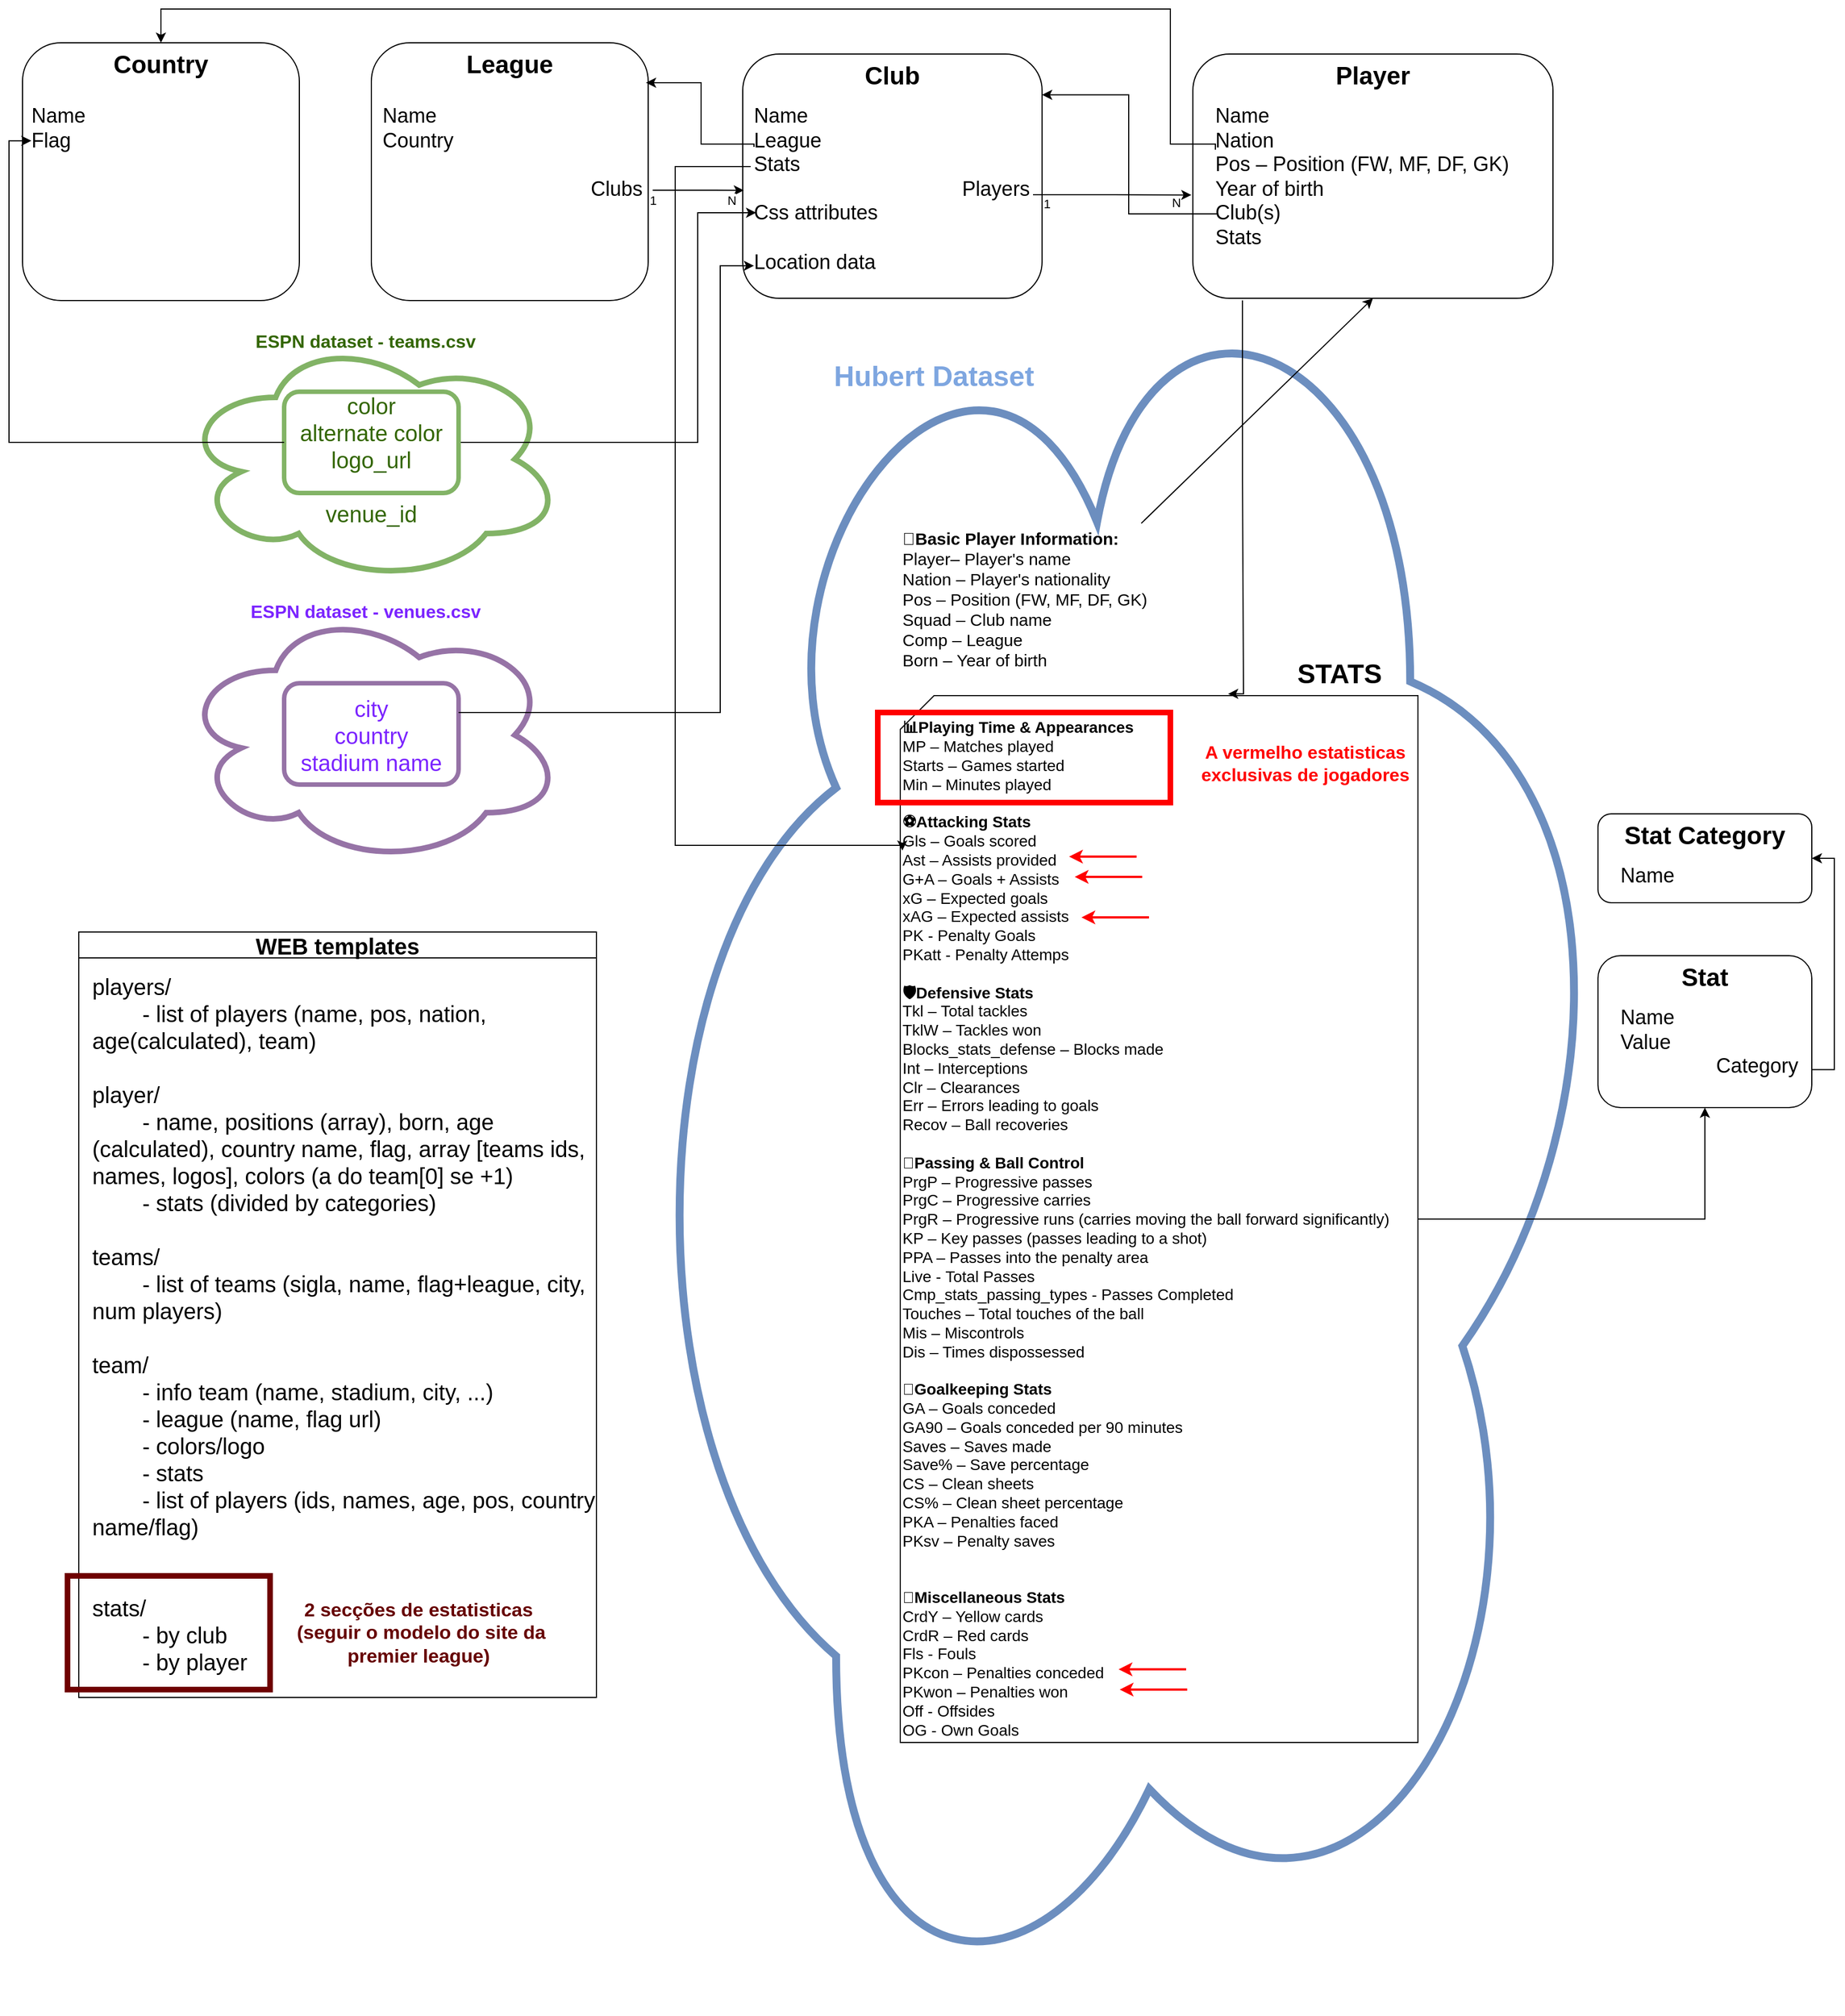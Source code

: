 <mxfile version="26.1.1">
  <diagram name="Página-1" id="Mqi8es8qP3Isqnrl2NOo">
    <mxGraphModel dx="3218" dy="2225" grid="1" gridSize="10" guides="1" tooltips="1" connect="1" arrows="1" fold="1" page="1" pageScale="1" pageWidth="827" pageHeight="1169" math="0" shadow="0">
      <root>
        <mxCell id="0" />
        <mxCell id="1" parent="0" />
        <mxCell id="6lBoTmJ6_bi2-D4gozCm-1" value="Country" style="rounded=1;whiteSpace=wrap;html=1;fontSize=22;verticalAlign=top;fontStyle=1" parent="1" vertex="1">
          <mxGeometry x="-420" y="-140" width="246" height="229" as="geometry" />
        </mxCell>
        <mxCell id="8C8Kz3gRhh6Y5mMte7SM-25" value="" style="ellipse;shape=cloud;whiteSpace=wrap;html=1;rotation=90;fillColor=none;strokeColor=#6c8ebf;strokeWidth=7;" parent="1" vertex="1">
          <mxGeometry x="-205.93" y="357.19" width="1574.37" height="927.5" as="geometry" />
        </mxCell>
        <mxCell id="8C8Kz3gRhh6Y5mMte7SM-2" value="Club" style="rounded=1;whiteSpace=wrap;html=1;fontSize=22;verticalAlign=top;fontStyle=1" parent="1" vertex="1">
          <mxGeometry x="220" y="-130" width="266" height="217" as="geometry" />
        </mxCell>
        <mxCell id="8C8Kz3gRhh6Y5mMte7SM-3" value="Player" style="rounded=1;whiteSpace=wrap;html=1;fontSize=22;verticalAlign=top;fontStyle=1" parent="1" vertex="1">
          <mxGeometry x="620" y="-130" width="320" height="217" as="geometry" />
        </mxCell>
        <mxCell id="MHShU2zqlDCtnMkaclgr-3" style="edgeStyle=orthogonalEdgeStyle;rounded=0;orthogonalLoop=1;jettySize=auto;html=1;entryX=0.5;entryY=1;entryDx=0;entryDy=0;" parent="1" source="8C8Kz3gRhh6Y5mMte7SM-12" target="MHShU2zqlDCtnMkaclgr-1" edge="1">
          <mxGeometry relative="1" as="geometry" />
        </mxCell>
        <mxCell id="8C8Kz3gRhh6Y5mMte7SM-12" value="&lt;div&gt;&lt;br&gt;&lt;/div&gt;&lt;div&gt;&lt;b&gt;📊Playing Time &amp;amp; Appearances&lt;/b&gt;&lt;/div&gt;&lt;div&gt;MP – Matches played&lt;/div&gt;&lt;div&gt;Starts – Games started&lt;/div&gt;&lt;div&gt;Min – Minutes played&lt;/div&gt;&lt;div&gt;&lt;br&gt;&lt;/div&gt;&lt;div&gt;&lt;b&gt;⚽Attacking Stats&lt;/b&gt;&lt;/div&gt;&lt;div&gt;Gls – Goals scored&lt;/div&gt;&lt;div&gt;Ast – Assists provided&lt;/div&gt;&lt;div&gt;G+A – Goals + Assists&lt;/div&gt;&lt;div&gt;xG – Expected goals&lt;/div&gt;&lt;div&gt;xAG – Expected assists&lt;/div&gt;&lt;div&gt;PK - Penalty Goals&lt;/div&gt;&lt;div&gt;PKatt - Penalty Attemps&lt;/div&gt;&lt;div&gt;&lt;div&gt;&lt;br&gt;&lt;/div&gt;&lt;/div&gt;&lt;div&gt;&lt;b&gt;🛡️Defensive Stats&lt;/b&gt;&lt;/div&gt;&lt;div&gt;Tkl – Total tackles&lt;/div&gt;&lt;div&gt;TklW – Tackles won&lt;/div&gt;&lt;div&gt;Blocks_stats_defense – Blocks made&lt;/div&gt;&lt;div&gt;Int – Interceptions&lt;/div&gt;&lt;div&gt;Clr – Clearances&lt;/div&gt;&lt;div&gt;Err – Errors leading to goals&lt;/div&gt;&lt;div&gt;Recov – Ball recoveries&lt;/div&gt;&lt;div&gt;&lt;br&gt;&lt;/div&gt;&lt;div&gt;&lt;b&gt;🎯Passing &amp;amp; Ball Control&lt;/b&gt;&lt;/div&gt;&lt;div&gt;PrgP – Progressive passes&lt;/div&gt;&lt;div&gt;PrgC – Progressive carries&lt;/div&gt;&lt;div&gt;PrgR – Progressive runs (carries moving the ball forward significantly)&lt;/div&gt;&lt;div&gt;KP – Key passes (passes leading to a shot)&lt;/div&gt;&lt;div&gt;PPA – Passes into the penalty area&lt;/div&gt;&lt;div&gt;Live -&amp;nbsp;&lt;span style=&quot;background-color: transparent; color: light-dark(rgb(0, 0, 0), rgb(255, 255, 255));&quot;&gt;Total Passes&lt;/span&gt;&lt;/div&gt;&lt;div&gt;Cmp_stats_passing_types - Passes Completed&lt;/div&gt;&lt;div&gt;&lt;span style=&quot;background-color: transparent; color: light-dark(rgb(0, 0, 0), rgb(255, 255, 255));&quot;&gt;Touches – Total touches of the ball&lt;/span&gt;&lt;/div&gt;&lt;div&gt;Mis – Miscontrols&lt;/div&gt;&lt;div&gt;Dis – Times dispossessed&lt;/div&gt;&lt;div&gt;&lt;br&gt;&lt;/div&gt;&lt;div&gt;&lt;b&gt;🧤Goalkeeping Stats&lt;/b&gt;&lt;/div&gt;&lt;div&gt;GA – Goals conceded&lt;/div&gt;&lt;div&gt;GA90 – Goals conceded per 90 minutes&lt;/div&gt;&lt;div&gt;Saves – Saves made&lt;/div&gt;&lt;div&gt;Save% – Save percentage&lt;/div&gt;&lt;div&gt;CS – Clean sheets&lt;/div&gt;&lt;div&gt;CS% – Clean sheet percentage&lt;/div&gt;&lt;div&gt;PKA – Penalties faced&lt;/div&gt;&lt;div&gt;PKsv – Penalty saves&lt;/div&gt;&lt;div&gt;&lt;br&gt;&lt;/div&gt;&lt;div&gt;&lt;br&gt;&lt;/div&gt;&lt;div&gt;&lt;b&gt;🚨Miscellaneous Stats&lt;/b&gt;&lt;/div&gt;&lt;div&gt;CrdY – Yellow cards&lt;/div&gt;&lt;div&gt;CrdR – Red cards&lt;/div&gt;&lt;div&gt;Fls - Fouls&lt;/div&gt;&lt;div&gt;&lt;span style=&quot;background-color: transparent; color: light-dark(rgb(0, 0, 0), rgb(255, 255, 255));&quot;&gt;PKcon – Penalties conceded&lt;br&gt;&lt;/span&gt;&lt;div&gt;PKwon – Penalties won&lt;/div&gt;&lt;/div&gt;&lt;div&gt;Off - Offsides&lt;br&gt;OG - Own Goals&lt;/div&gt;" style="shape=card;whiteSpace=wrap;html=1;align=left;fontSize=14;" parent="1" vertex="1">
          <mxGeometry x="360" y="440" width="460" height="930" as="geometry" />
        </mxCell>
        <mxCell id="8C8Kz3gRhh6Y5mMte7SM-13" value="&lt;div style=&quot;forced-color-adjust: none;&quot;&gt;&lt;b style=&quot;forced-color-adjust: none;&quot;&gt;🔹Basic Player Information:&lt;/b&gt;&lt;/div&gt;&lt;div style=&quot;forced-color-adjust: none;&quot;&gt;Player– Player&#39;s name&lt;/div&gt;&lt;div style=&quot;forced-color-adjust: none;&quot;&gt;Nation – Player&#39;s nationality&lt;/div&gt;&lt;div style=&quot;forced-color-adjust: none;&quot;&gt;Pos – Position (FW, MF, DF, GK)&lt;/div&gt;&lt;div style=&quot;forced-color-adjust: none;&quot;&gt;Squad – Club name&lt;/div&gt;&lt;div style=&quot;forced-color-adjust: none;&quot;&gt;Comp – League&lt;/div&gt;&lt;div style=&quot;forced-color-adjust: none;&quot;&gt;&lt;span style=&quot;background-color: transparent; color: light-dark(rgb(0, 0, 0), rgb(255, 255, 255));&quot;&gt;Born – Year of birth&lt;/span&gt;&lt;/div&gt;&lt;div style=&quot;forced-color-adjust: none;&quot;&gt;&lt;br style=&quot;forced-color-adjust: none; color: rgb(0, 0, 0); font-family: Helvetica; font-style: normal; font-variant-ligatures: normal; font-variant-caps: normal; font-weight: 400; letter-spacing: normal; orphans: 2; text-align: left; text-indent: 0px; text-transform: none; widows: 2; word-spacing: 0px; -webkit-text-stroke-width: 0px; white-space: normal; background-color: rgb(251, 251, 251); text-decoration-thickness: initial; text-decoration-style: initial; text-decoration-color: initial;&quot;&gt;&lt;/div&gt;" style="text;whiteSpace=wrap;html=1;fontSize=15;" parent="1" vertex="1">
          <mxGeometry x="360" y="285" width="230" height="150" as="geometry" />
        </mxCell>
        <mxCell id="8C8Kz3gRhh6Y5mMte7SM-15" value="&lt;h1 style=&quot;margin-top: 0px;&quot;&gt;&lt;span style=&quot;background-color: transparent; color: light-dark(rgb(0, 0, 0), rgb(255, 255, 255));&quot;&gt;STATS&lt;/span&gt;&lt;/h1&gt;" style="text;html=1;whiteSpace=wrap;overflow=hidden;rounded=0;align=right;" parent="1" vertex="1">
          <mxGeometry x="535" y="400" width="255" height="40" as="geometry" />
        </mxCell>
        <mxCell id="8C8Kz3gRhh6Y5mMte7SM-16" value="" style="rounded=0;whiteSpace=wrap;html=1;labelBackgroundColor=none;fillColor=none;strokeColor=#FF0000;strokeWidth=5;" parent="1" vertex="1">
          <mxGeometry x="340" y="455" width="260" height="80" as="geometry" />
        </mxCell>
        <mxCell id="8C8Kz3gRhh6Y5mMte7SM-18" value="" style="endArrow=classic;html=1;rounded=0;strokeColor=#FF0000;strokeWidth=2;" parent="1" edge="1">
          <mxGeometry width="50" height="50" relative="1" as="geometry">
            <mxPoint x="570" y="583" as="sourcePoint" />
            <mxPoint x="510" y="583" as="targetPoint" />
          </mxGeometry>
        </mxCell>
        <mxCell id="8C8Kz3gRhh6Y5mMte7SM-19" value="" style="endArrow=classic;html=1;rounded=0;strokeColor=#FF0000;strokeWidth=2;" parent="1" edge="1">
          <mxGeometry width="50" height="50" relative="1" as="geometry">
            <mxPoint x="575" y="601" as="sourcePoint" />
            <mxPoint x="515" y="601" as="targetPoint" />
          </mxGeometry>
        </mxCell>
        <mxCell id="8C8Kz3gRhh6Y5mMte7SM-20" value="" style="endArrow=classic;html=1;rounded=0;strokeColor=#FF0000;strokeWidth=2;" parent="1" edge="1">
          <mxGeometry width="50" height="50" relative="1" as="geometry">
            <mxPoint x="581" y="637" as="sourcePoint" />
            <mxPoint x="521" y="637" as="targetPoint" />
          </mxGeometry>
        </mxCell>
        <mxCell id="8C8Kz3gRhh6Y5mMte7SM-24" value="A vermelho estatisticas exclusivas de jogadores" style="text;html=1;align=center;verticalAlign=middle;whiteSpace=wrap;rounded=0;fontSize=16;fontColor=#FF0000;fontStyle=1" parent="1" vertex="1">
          <mxGeometry x="620" y="485" width="200" height="30" as="geometry" />
        </mxCell>
        <mxCell id="8C8Kz3gRhh6Y5mMte7SM-26" value="Hubert Dataset" style="text;html=1;align=center;verticalAlign=middle;whiteSpace=wrap;rounded=0;fillColor=none;strokeColor=none;fontStyle=1;fontSize=25;fontColor=#7EA6E0;" parent="1" vertex="1">
          <mxGeometry x="270" y="140" width="240" height="30" as="geometry" />
        </mxCell>
        <mxCell id="6lBoTmJ6_bi2-D4gozCm-4" style="edgeStyle=orthogonalEdgeStyle;rounded=0;orthogonalLoop=1;jettySize=auto;html=1;exitX=0;exitY=0.25;exitDx=0;exitDy=0;entryX=0.5;entryY=0;entryDx=0;entryDy=0;" parent="1" source="8C8Kz3gRhh6Y5mMte7SM-27" target="6lBoTmJ6_bi2-D4gozCm-1" edge="1">
          <mxGeometry relative="1" as="geometry">
            <Array as="points">
              <mxPoint x="600" y="-50" />
              <mxPoint x="600" y="-170" />
              <mxPoint x="-297" y="-170" />
            </Array>
          </mxGeometry>
        </mxCell>
        <mxCell id="8C8Kz3gRhh6Y5mMte7SM-27" value="&lt;div style=&quot;forced-color-adjust: none;&quot;&gt;&lt;span style=&quot;background-color: transparent; color: light-dark(rgb(0, 0, 0), rgb(255, 255, 255));&quot;&gt;Name&lt;/span&gt;&lt;/div&gt;&lt;div style=&quot;forced-color-adjust: none;&quot;&gt;Nation&lt;/div&gt;&lt;div style=&quot;forced-color-adjust: none;&quot;&gt;Pos – Position (FW, MF, DF, GK)&lt;/div&gt;&lt;div style=&quot;forced-color-adjust: none;&quot;&gt;&lt;span style=&quot;background-color: transparent; color: light-dark(rgb(0, 0, 0), rgb(255, 255, 255));&quot;&gt;Year of birth&lt;/span&gt;&lt;/div&gt;&lt;div style=&quot;forced-color-adjust: none;&quot;&gt;&lt;div&gt;Club(s)&lt;/div&gt;&lt;div&gt;Stats&lt;/div&gt;&lt;div style=&quot;text-align: right;&quot;&gt;&lt;br&gt;&lt;/div&gt;&lt;/div&gt;" style="text;whiteSpace=wrap;html=1;fontSize=18;spacing=0;spacingBottom=4;" parent="1" vertex="1">
          <mxGeometry x="640" y="-90" width="290" height="180" as="geometry" />
        </mxCell>
        <mxCell id="8C8Kz3gRhh6Y5mMte7SM-28" value="" style="endArrow=classic;html=1;rounded=0;entryX=0.5;entryY=1;entryDx=0;entryDy=0;exitX=0.931;exitY=0.013;exitDx=0;exitDy=0;exitPerimeter=0;" parent="1" source="8C8Kz3gRhh6Y5mMte7SM-13" target="8C8Kz3gRhh6Y5mMte7SM-3" edge="1">
          <mxGeometry width="50" height="50" relative="1" as="geometry">
            <mxPoint x="470" y="160" as="sourcePoint" />
            <mxPoint x="520" y="110" as="targetPoint" />
          </mxGeometry>
        </mxCell>
        <mxCell id="8C8Kz3gRhh6Y5mMte7SM-29" value="&lt;div style=&quot;forced-color-adjust: none;&quot;&gt;&lt;span style=&quot;background-color: transparent; color: light-dark(rgb(0, 0, 0), rgb(255, 255, 255));&quot;&gt;Name&lt;/span&gt;&lt;/div&gt;&lt;div style=&quot;forced-color-adjust: none;&quot;&gt;League&lt;/div&gt;&lt;div style=&quot;forced-color-adjust: none;&quot;&gt;Stats&lt;/div&gt;&lt;div style=&quot;forced-color-adjust: none;&quot;&gt;&lt;div style=&quot;text-align: right;&quot;&gt;&lt;span style=&quot;background-color: transparent; color: light-dark(rgb(0, 0, 0), rgb(255, 255, 255));&quot;&gt;&amp;nbsp; &amp;nbsp;&lt;span style=&quot;white-space: pre;&quot;&gt;&#x9;&lt;/span&gt;&amp;nbsp; &amp;nbsp; &amp;nbsp; &amp;nbsp; &amp;nbsp; &amp;nbsp; &amp;nbsp; &amp;nbsp; &amp;nbsp; &amp;nbsp; &amp;nbsp; &amp;nbsp; &amp;nbsp; &amp;nbsp; &amp;nbsp;Players&lt;/span&gt;&lt;/div&gt;Css attributes&lt;/div&gt;&lt;div style=&quot;forced-color-adjust: none;&quot;&gt;&lt;br&gt;&lt;/div&gt;&lt;div style=&quot;forced-color-adjust: none;&quot;&gt;Location data&lt;/div&gt;" style="text;whiteSpace=wrap;html=1;fontSize=18;spacing=0;spacingBottom=4;" parent="1" vertex="1">
          <mxGeometry x="230" y="-90" width="248" height="170" as="geometry" />
        </mxCell>
        <mxCell id="8C8Kz3gRhh6Y5mMte7SM-31" value="League" style="rounded=1;whiteSpace=wrap;html=1;fontSize=22;verticalAlign=top;fontStyle=1" parent="1" vertex="1">
          <mxGeometry x="-110" y="-140" width="246" height="229" as="geometry" />
        </mxCell>
        <mxCell id="8C8Kz3gRhh6Y5mMte7SM-32" value="&lt;div style=&quot;forced-color-adjust: none;&quot;&gt;&lt;span style=&quot;background-color: transparent; color: light-dark(rgb(0, 0, 0), rgb(255, 255, 255));&quot;&gt;Name&lt;/span&gt;&lt;/div&gt;&lt;div style=&quot;forced-color-adjust: none;&quot;&gt;Country&lt;/div&gt;&lt;div style=&quot;forced-color-adjust: none;&quot;&gt;&lt;br&gt;&lt;/div&gt;&lt;div style=&quot;forced-color-adjust: none;&quot;&gt;&amp;nbsp; &amp;nbsp; &amp;nbsp; &amp;nbsp; &amp;nbsp; &amp;nbsp; &amp;nbsp; &amp;nbsp; &amp;nbsp; &amp;nbsp; &amp;nbsp; &amp;nbsp; &amp;nbsp; &amp;nbsp; &amp;nbsp; &amp;nbsp; &amp;nbsp; &amp;nbsp; &amp;nbsp;Clubs&lt;/div&gt;" style="text;whiteSpace=wrap;html=1;fontSize=18;spacing=0;spacingBottom=4;" parent="1" vertex="1">
          <mxGeometry x="-100" y="-90" width="240" height="179" as="geometry" />
        </mxCell>
        <mxCell id="8C8Kz3gRhh6Y5mMte7SM-33" style="edgeStyle=orthogonalEdgeStyle;rounded=0;orthogonalLoop=1;jettySize=auto;html=1;entryX=0.992;entryY=0.155;entryDx=0;entryDy=0;entryPerimeter=0;exitX=0;exitY=0.25;exitDx=0;exitDy=0;" parent="1" source="8C8Kz3gRhh6Y5mMte7SM-29" target="8C8Kz3gRhh6Y5mMte7SM-31" edge="1">
          <mxGeometry relative="1" as="geometry">
            <Array as="points">
              <mxPoint x="230" y="-50" />
              <mxPoint x="183" y="-50" />
              <mxPoint x="183" y="-104" />
            </Array>
          </mxGeometry>
        </mxCell>
        <mxCell id="8C8Kz3gRhh6Y5mMte7SM-34" style="edgeStyle=orthogonalEdgeStyle;rounded=0;orthogonalLoop=1;jettySize=auto;html=1;entryX=1;entryY=0.25;entryDx=0;entryDy=0;" parent="1" edge="1">
          <mxGeometry relative="1" as="geometry">
            <mxPoint x="640" y="12" as="sourcePoint" />
            <Array as="points">
              <mxPoint x="641" y="12" />
              <mxPoint x="563" y="12" />
              <mxPoint x="563" y="-94" />
            </Array>
            <mxPoint x="486" y="-93.75" as="targetPoint" />
          </mxGeometry>
        </mxCell>
        <mxCell id="8C8Kz3gRhh6Y5mMte7SM-35" style="edgeStyle=orthogonalEdgeStyle;rounded=0;orthogonalLoop=1;jettySize=auto;html=1;entryX=0.456;entryY=0.96;entryDx=0;entryDy=0;exitX=0.083;exitY=0.994;exitDx=0;exitDy=0;exitPerimeter=0;entryPerimeter=0;" parent="1" source="8C8Kz3gRhh6Y5mMte7SM-27" target="8C8Kz3gRhh6Y5mMte7SM-15" edge="1">
          <mxGeometry relative="1" as="geometry">
            <Array as="points">
              <mxPoint x="664" y="250" />
              <mxPoint x="665" y="250" />
            </Array>
          </mxGeometry>
        </mxCell>
        <mxCell id="8C8Kz3gRhh6Y5mMte7SM-37" style="edgeStyle=orthogonalEdgeStyle;rounded=0;orthogonalLoop=1;jettySize=auto;html=1;entryX=0.004;entryY=0.148;entryDx=0;entryDy=0;entryPerimeter=0;exitX=-0.012;exitY=0.353;exitDx=0;exitDy=0;exitPerimeter=0;" parent="1" source="8C8Kz3gRhh6Y5mMte7SM-29" target="8C8Kz3gRhh6Y5mMte7SM-12" edge="1">
          <mxGeometry relative="1" as="geometry">
            <Array as="points">
              <mxPoint x="160" y="-30" />
              <mxPoint x="160" y="573" />
            </Array>
          </mxGeometry>
        </mxCell>
        <mxCell id="8C8Kz3gRhh6Y5mMte7SM-39" value="color&lt;div&gt;alternate color&lt;/div&gt;&lt;div&gt;logo_url&lt;/div&gt;&lt;div&gt;&lt;br&gt;venue_id&lt;/div&gt;" style="ellipse;shape=cloud;whiteSpace=wrap;html=1;fillColor=none;strokeColor=#82b366;strokeWidth=5;align=center;fontStyle=0;fontSize=20;fontColor=#336600;" parent="1" vertex="1">
          <mxGeometry x="-280" y="120" width="340" height="220" as="geometry" />
        </mxCell>
        <mxCell id="8C8Kz3gRhh6Y5mMte7SM-40" value="ESPN dataset - teams.csv" style="text;html=1;align=center;verticalAlign=middle;whiteSpace=wrap;rounded=0;fontStyle=1;fontSize=16;fontColor=#336600;" parent="1" vertex="1">
          <mxGeometry x="-230" y="110" width="230" height="30" as="geometry" />
        </mxCell>
        <mxCell id="8C8Kz3gRhh6Y5mMte7SM-42" style="edgeStyle=orthogonalEdgeStyle;rounded=0;orthogonalLoop=1;jettySize=auto;html=1;entryX=0.008;entryY=0.594;entryDx=0;entryDy=0;entryPerimeter=0;" parent="1" source="8C8Kz3gRhh6Y5mMte7SM-41" target="8C8Kz3gRhh6Y5mMte7SM-29" edge="1">
          <mxGeometry relative="1" as="geometry">
            <Array as="points">
              <mxPoint x="180" y="215" />
              <mxPoint x="180" y="11" />
            </Array>
          </mxGeometry>
        </mxCell>
        <mxCell id="8C8Kz3gRhh6Y5mMte7SM-41" value="" style="rounded=1;whiteSpace=wrap;html=1;fillColor=none;strokeColor=#82b366;strokeWidth=4;" parent="1" vertex="1">
          <mxGeometry x="-187.5" y="170" width="155" height="90" as="geometry" />
        </mxCell>
        <mxCell id="8C8Kz3gRhh6Y5mMte7SM-44" value="&lt;div&gt;city&lt;/div&gt;&lt;div&gt;country&lt;/div&gt;&lt;div&gt;stadium name&lt;/div&gt;" style="ellipse;shape=cloud;whiteSpace=wrap;html=1;fillColor=none;strokeColor=#9673a6;strokeWidth=5;align=center;fontStyle=0;fontSize=20;fontColor=#7B24FF;" parent="1" vertex="1">
          <mxGeometry x="-280" y="360" width="340" height="230" as="geometry" />
        </mxCell>
        <mxCell id="8C8Kz3gRhh6Y5mMte7SM-45" value="ESPN dataset - venues.csv" style="text;html=1;align=center;verticalAlign=middle;whiteSpace=wrap;rounded=0;fontStyle=1;fontSize=16;fontColor=#7B24FF;" parent="1" vertex="1">
          <mxGeometry x="-230" y="350" width="230" height="30" as="geometry" />
        </mxCell>
        <mxCell id="8C8Kz3gRhh6Y5mMte7SM-46" value="" style="rounded=1;whiteSpace=wrap;html=1;fillColor=none;strokeColor=#9673a6;strokeWidth=4;fontColor=#7B24FF;" parent="1" vertex="1">
          <mxGeometry x="-187.5" y="429" width="155" height="90" as="geometry" />
        </mxCell>
        <mxCell id="8C8Kz3gRhh6Y5mMte7SM-47" style="edgeStyle=orthogonalEdgeStyle;rounded=0;orthogonalLoop=1;jettySize=auto;html=1;entryX=0;entryY=0.871;entryDx=0;entryDy=0;entryPerimeter=0;" parent="1" source="8C8Kz3gRhh6Y5mMte7SM-46" target="8C8Kz3gRhh6Y5mMte7SM-29" edge="1">
          <mxGeometry relative="1" as="geometry">
            <Array as="points">
              <mxPoint x="200" y="455" />
              <mxPoint x="200" y="58" />
            </Array>
          </mxGeometry>
        </mxCell>
        <mxCell id="6lBoTmJ6_bi2-D4gozCm-2" value="&lt;div style=&quot;forced-color-adjust: none;&quot;&gt;&lt;span style=&quot;background-color: transparent; color: light-dark(rgb(0, 0, 0), rgb(255, 255, 255));&quot;&gt;Name&lt;/span&gt;&lt;/div&gt;&lt;div style=&quot;forced-color-adjust: none;&quot;&gt;Flag&lt;/div&gt;" style="text;whiteSpace=wrap;html=1;fontSize=18;spacing=0;spacingBottom=4;" parent="1" vertex="1">
          <mxGeometry x="-412.37" y="-90" width="248" height="179" as="geometry" />
        </mxCell>
        <mxCell id="6lBoTmJ6_bi2-D4gozCm-3" style="edgeStyle=orthogonalEdgeStyle;rounded=0;orthogonalLoop=1;jettySize=auto;html=1;entryX=0.001;entryY=0.207;entryDx=0;entryDy=0;entryPerimeter=0;" parent="1" source="8C8Kz3gRhh6Y5mMte7SM-41" target="6lBoTmJ6_bi2-D4gozCm-2" edge="1">
          <mxGeometry relative="1" as="geometry">
            <Array as="points">
              <mxPoint x="-432" y="215" />
              <mxPoint x="-432" y="-53" />
            </Array>
          </mxGeometry>
        </mxCell>
        <mxCell id="6lBoTmJ6_bi2-D4gozCm-9" style="edgeStyle=orthogonalEdgeStyle;rounded=0;orthogonalLoop=1;jettySize=auto;html=1;entryX=0.004;entryY=0.558;entryDx=0;entryDy=0;entryPerimeter=0;" parent="1" source="8C8Kz3gRhh6Y5mMte7SM-32" target="8C8Kz3gRhh6Y5mMte7SM-2" edge="1">
          <mxGeometry relative="1" as="geometry">
            <Array as="points">
              <mxPoint x="160" y="-9" />
              <mxPoint x="160" y="-9" />
            </Array>
          </mxGeometry>
        </mxCell>
        <mxCell id="6lBoTmJ6_bi2-D4gozCm-12" value="1" style="edgeLabel;html=1;align=center;verticalAlign=middle;resizable=0;points=[];" parent="6lBoTmJ6_bi2-D4gozCm-9" vertex="1" connectable="0">
          <mxGeometry x="-0.729" y="-4" relative="1" as="geometry">
            <mxPoint x="-11" y="5" as="offset" />
          </mxGeometry>
        </mxCell>
        <mxCell id="6lBoTmJ6_bi2-D4gozCm-13" value="N" style="edgeLabel;html=1;align=center;verticalAlign=middle;resizable=0;points=[];" parent="6lBoTmJ6_bi2-D4gozCm-9" vertex="1" connectable="0">
          <mxGeometry x="0.53" y="-2" relative="1" as="geometry">
            <mxPoint x="8" y="7" as="offset" />
          </mxGeometry>
        </mxCell>
        <mxCell id="6lBoTmJ6_bi2-D4gozCm-14" style="edgeStyle=orthogonalEdgeStyle;rounded=0;orthogonalLoop=1;jettySize=auto;html=1;entryX=-0.004;entryY=0.577;entryDx=0;entryDy=0;entryPerimeter=0;" parent="1" source="8C8Kz3gRhh6Y5mMte7SM-29" target="8C8Kz3gRhh6Y5mMte7SM-3" edge="1">
          <mxGeometry relative="1" as="geometry" />
        </mxCell>
        <mxCell id="6lBoTmJ6_bi2-D4gozCm-15" value="1" style="edgeLabel;html=1;align=center;verticalAlign=middle;resizable=0;points=[];" parent="6lBoTmJ6_bi2-D4gozCm-14" vertex="1" connectable="0">
          <mxGeometry x="-0.83" y="1" relative="1" as="geometry">
            <mxPoint y="9" as="offset" />
          </mxGeometry>
        </mxCell>
        <mxCell id="6lBoTmJ6_bi2-D4gozCm-16" value="N" style="edgeLabel;html=1;align=center;verticalAlign=middle;resizable=0;points=[];" parent="6lBoTmJ6_bi2-D4gozCm-14" vertex="1" connectable="0">
          <mxGeometry x="0.813" relative="1" as="geometry">
            <mxPoint x="-1" y="7" as="offset" />
          </mxGeometry>
        </mxCell>
        <mxCell id="6lBoTmJ6_bi2-D4gozCm-17" value="WEB templates" style="swimlane;whiteSpace=wrap;html=1;fontSize=20;fontStyle=1" parent="1" vertex="1">
          <mxGeometry x="-370" y="650" width="460" height="680" as="geometry" />
        </mxCell>
        <mxCell id="6lBoTmJ6_bi2-D4gozCm-19" value="&lt;div&gt;players/&lt;/div&gt;&lt;div&gt;&lt;span style=&quot;white-space: pre;&quot;&gt;&#x9;&lt;/span&gt;- list of players (name, pos, nation, age(calculated), team)&lt;br&gt;&lt;/div&gt;&lt;div&gt;&lt;br&gt;&lt;/div&gt;&lt;div&gt;player/&lt;div&gt;&lt;span style=&quot;white-space: pre;&quot;&gt;&#x9;&lt;/span&gt;- name, positions (array), born, age (calculated), country name, flag, array [teams ids, names, logos], colors (a do team[0] se +1)&lt;br&gt;&lt;/div&gt;&lt;div&gt;&lt;span style=&quot;background-color: transparent; color: light-dark(rgb(0, 0, 0), rgb(255, 255, 255)); white-space: pre;&quot;&gt;&#x9;&lt;/span&gt;&lt;span style=&quot;background-color: transparent; color: light-dark(rgb(0, 0, 0), rgb(255, 255, 255));&quot;&gt;- stats (divided by categories)&lt;/span&gt;&lt;/div&gt;&lt;div&gt;&lt;br&gt;&lt;/div&gt;&lt;/div&gt;&lt;div&gt;teams/&lt;/div&gt;&lt;div&gt;&lt;span style=&quot;white-space: pre;&quot;&gt;&#x9;&lt;/span&gt;- list of teams (sigla, name, flag+league, city, num players)&lt;br&gt;&lt;/div&gt;&lt;div&gt;&lt;br&gt;&lt;/div&gt;&lt;div&gt;&lt;div&gt;team/&lt;div&gt;&lt;span style=&quot;white-space: pre;&quot;&gt;&#x9;&lt;/span&gt;- info team (name, stadium, city, ...)&lt;br&gt;&lt;/div&gt;&lt;div&gt;&lt;span style=&quot;white-space: pre;&quot;&gt;&#x9;&lt;/span&gt;- league (name, flag url)&lt;/div&gt;&lt;div&gt;&lt;span style=&quot;white-space: pre;&quot;&gt;&#x9;&lt;/span&gt;- colors/logo&lt;/div&gt;&lt;div&gt;&lt;span style=&quot;white-space: pre;&quot;&gt;&#x9;&lt;/span&gt;- stats&amp;nbsp;&lt;/div&gt;&lt;/div&gt;&lt;div&gt;&lt;span style=&quot;white-space: pre;&quot;&gt;&#x9;&lt;/span&gt;- list of players (ids, names, age, pos, country name/flag)&lt;/div&gt;&lt;div&gt;&lt;br&gt;&lt;/div&gt;&lt;/div&gt;&lt;div&gt;&lt;div&gt;&lt;br&gt;&lt;/div&gt;&lt;/div&gt;&lt;div&gt;stats/&lt;/div&gt;&lt;div&gt;&lt;span style=&quot;white-space: pre;&quot;&gt;&#x9;&lt;/span&gt;- by club&lt;br&gt;&lt;/div&gt;&lt;div&gt;&lt;span style=&quot;white-space: pre;&quot;&gt;&#x9;&lt;/span&gt;- by player&lt;br&gt;&lt;/div&gt;" style="text;html=1;align=left;verticalAlign=top;whiteSpace=wrap;rounded=0;fontSize=20;" parent="1" vertex="1">
          <mxGeometry x="-360" y="680" width="450" height="620" as="geometry" />
        </mxCell>
        <mxCell id="6lBoTmJ6_bi2-D4gozCm-22" value="" style="rounded=0;whiteSpace=wrap;html=1;fillColor=none;strokeColor=#6F0000;fontColor=#ffffff;strokeWidth=5;" parent="1" vertex="1">
          <mxGeometry x="-380" y="1222" width="180" height="101" as="geometry" />
        </mxCell>
        <mxCell id="6lBoTmJ6_bi2-D4gozCm-23" value="2 secções de estatisticas&lt;div&gt;&amp;nbsp;(seguir o modelo do site da premier league)&lt;/div&gt;" style="text;html=1;align=center;verticalAlign=middle;whiteSpace=wrap;rounded=0;fontColor=#660000;fontStyle=1;fontSize=17;" parent="1" vertex="1">
          <mxGeometry x="-187.5" y="1233" width="237.5" height="80" as="geometry" />
        </mxCell>
        <mxCell id="MHShU2zqlDCtnMkaclgr-6" style="edgeStyle=orthogonalEdgeStyle;rounded=0;orthogonalLoop=1;jettySize=auto;html=1;exitX=1;exitY=0.75;exitDx=0;exitDy=0;entryX=1;entryY=0.5;entryDx=0;entryDy=0;" parent="1" source="MHShU2zqlDCtnMkaclgr-1" target="MHShU2zqlDCtnMkaclgr-4" edge="1">
          <mxGeometry relative="1" as="geometry" />
        </mxCell>
        <mxCell id="MHShU2zqlDCtnMkaclgr-1" value="Stat" style="rounded=1;whiteSpace=wrap;html=1;fontSize=22;verticalAlign=top;fontStyle=1" parent="1" vertex="1">
          <mxGeometry x="980" y="671" width="190" height="135" as="geometry" />
        </mxCell>
        <mxCell id="MHShU2zqlDCtnMkaclgr-2" value="&lt;div style=&quot;forced-color-adjust: none;&quot;&gt;&lt;span style=&quot;background-color: transparent; color: light-dark(rgb(0, 0, 0), rgb(255, 255, 255));&quot;&gt;Name&lt;/span&gt;&lt;/div&gt;&lt;div style=&quot;forced-color-adjust: none;&quot;&gt;&lt;div style=&quot;&quot;&gt;Value&lt;/div&gt;&lt;div style=&quot;text-align: right;&quot;&gt;&amp;nbsp; &amp;nbsp; &amp;nbsp; &amp;nbsp; &amp;nbsp; &amp;nbsp; &amp;nbsp; &amp;nbsp; &amp;nbsp;Category&lt;/div&gt;&lt;/div&gt;" style="text;whiteSpace=wrap;html=1;fontSize=18;spacing=0;spacingBottom=4;align=left;" parent="1" vertex="1">
          <mxGeometry x="1000" y="711" width="160" height="85" as="geometry" />
        </mxCell>
        <mxCell id="MHShU2zqlDCtnMkaclgr-4" value="Stat Category" style="rounded=1;whiteSpace=wrap;html=1;fontSize=22;verticalAlign=top;fontStyle=1" parent="1" vertex="1">
          <mxGeometry x="980" y="545" width="190" height="79" as="geometry" />
        </mxCell>
        <mxCell id="MHShU2zqlDCtnMkaclgr-5" value="&lt;div style=&quot;forced-color-adjust: none;&quot;&gt;&lt;span style=&quot;background-color: transparent; color: light-dark(rgb(0, 0, 0), rgb(255, 255, 255));&quot;&gt;Name&lt;/span&gt;&lt;/div&gt;" style="text;whiteSpace=wrap;html=1;fontSize=18;spacing=0;spacingBottom=4;align=left;" parent="1" vertex="1">
          <mxGeometry x="1000" y="585" width="160" height="39" as="geometry" />
        </mxCell>
        <mxCell id="MHShU2zqlDCtnMkaclgr-7" value="" style="endArrow=classic;html=1;rounded=0;strokeColor=#FF0000;strokeWidth=2;" parent="1" edge="1">
          <mxGeometry width="50" height="50" relative="1" as="geometry">
            <mxPoint x="614" y="1305" as="sourcePoint" />
            <mxPoint x="554" y="1305" as="targetPoint" />
          </mxGeometry>
        </mxCell>
        <mxCell id="MHShU2zqlDCtnMkaclgr-8" value="" style="endArrow=classic;html=1;rounded=0;strokeColor=#FF0000;strokeWidth=2;" parent="1" edge="1">
          <mxGeometry width="50" height="50" relative="1" as="geometry">
            <mxPoint x="615" y="1323" as="sourcePoint" />
            <mxPoint x="555" y="1323" as="targetPoint" />
          </mxGeometry>
        </mxCell>
      </root>
    </mxGraphModel>
  </diagram>
</mxfile>
